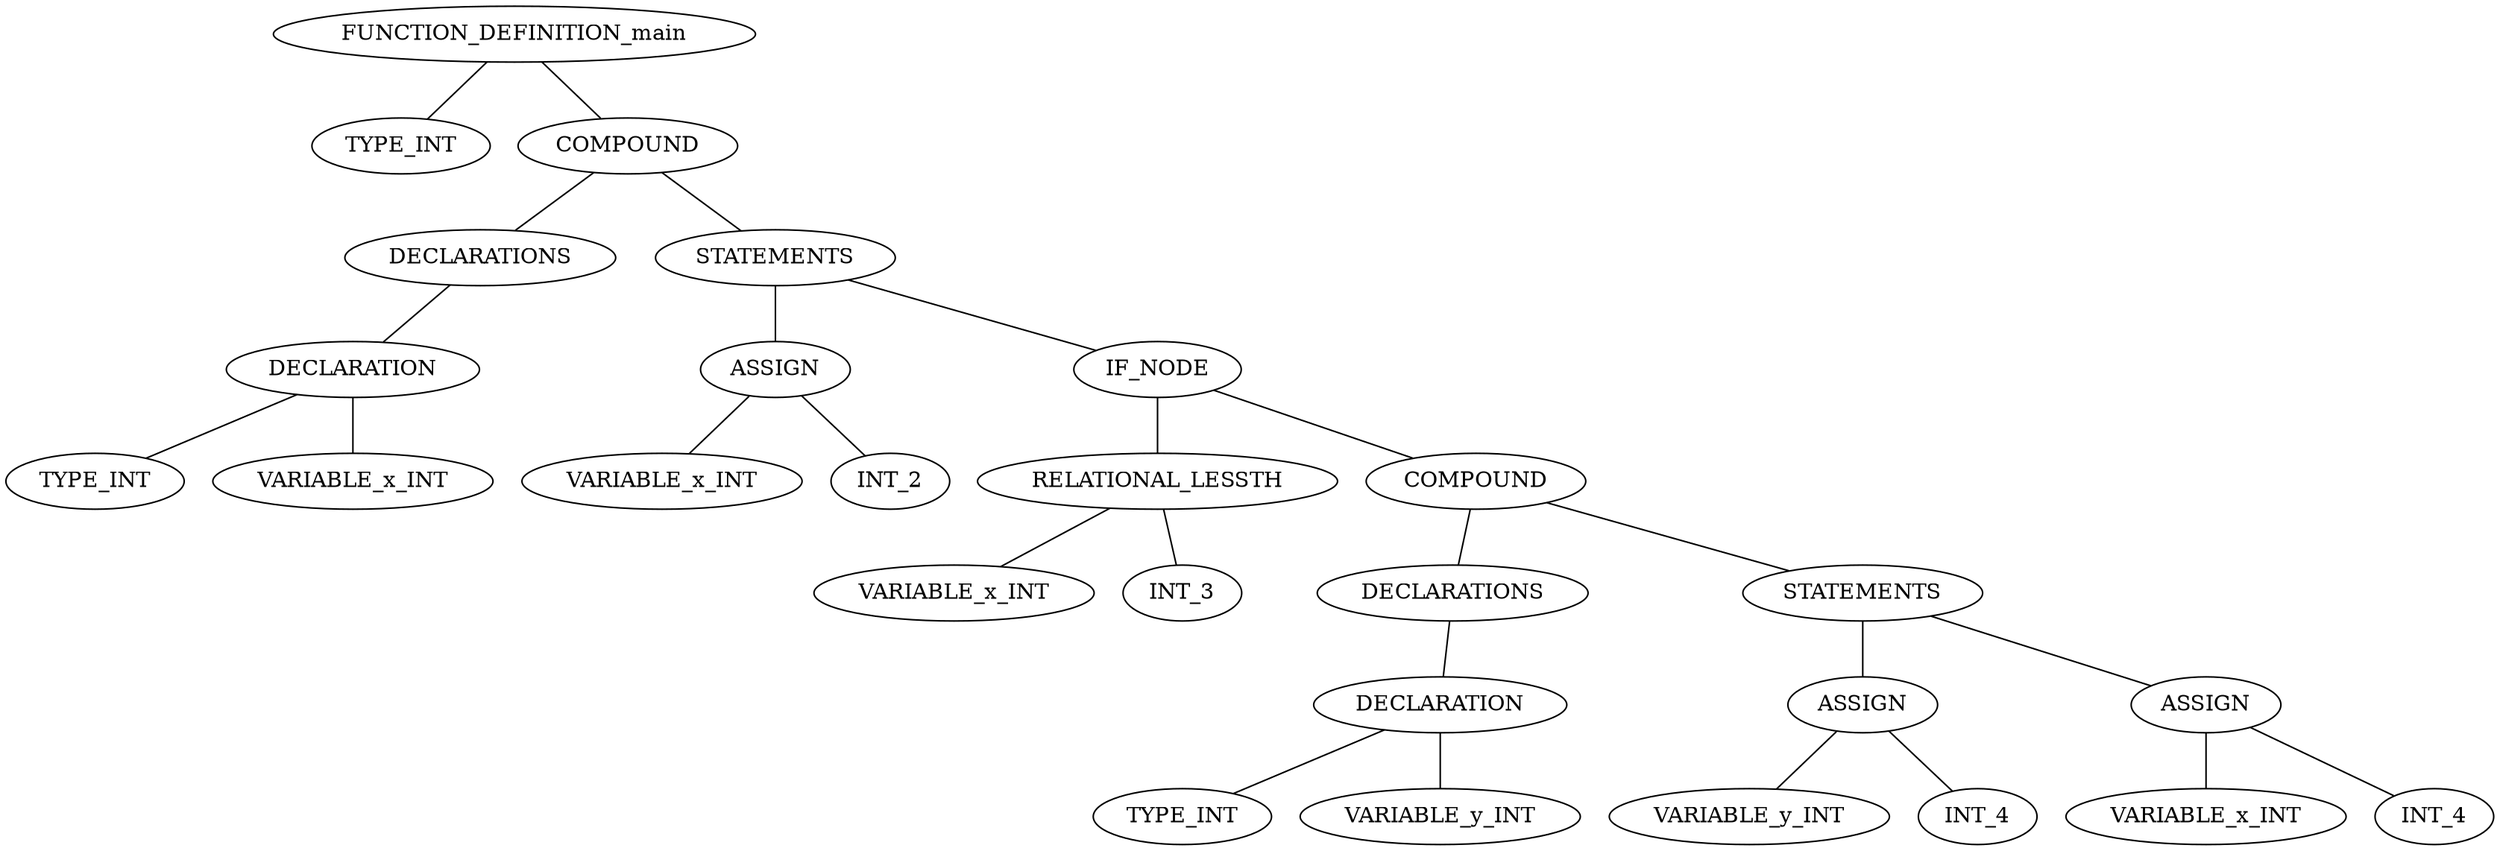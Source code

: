 graph G {
0[label=FUNCTION_DEFINITION_main];
1[label=TYPE_INT];
0--1;
2[label=COMPOUND];
0--2;
3[label=DECLARATIONS];
2--3;
4[label=DECLARATION];
3--4;
5[label=TYPE_INT];
4--5;
6[label=VARIABLE_x_INT];
4--6;
7[label=STATEMENTS];
2--7;
8[label=ASSIGN];
7--8;
9[label=VARIABLE_x_INT];
8--9;
10[label=INT_2];
8--10;
11[label=IF_NODE];
7--11;
12[label=RELATIONAL_LESSTH];
11--12;
13[label=VARIABLE_x_INT];
12--13;
14[label=INT_3];
12--14;
15[label=COMPOUND];
11--15;
16[label=DECLARATIONS];
15--16;
17[label=DECLARATION];
16--17;
18[label=TYPE_INT];
17--18;
19[label=VARIABLE_y_INT];
17--19;
20[label=STATEMENTS];
15--20;
21[label=ASSIGN];
20--21;
22[label=VARIABLE_y_INT];
21--22;
23[label=INT_4];
21--23;
24[label=ASSIGN];
20--24;
25[label=VARIABLE_x_INT];
24--25;
26[label=INT_4];
24--26;
}
